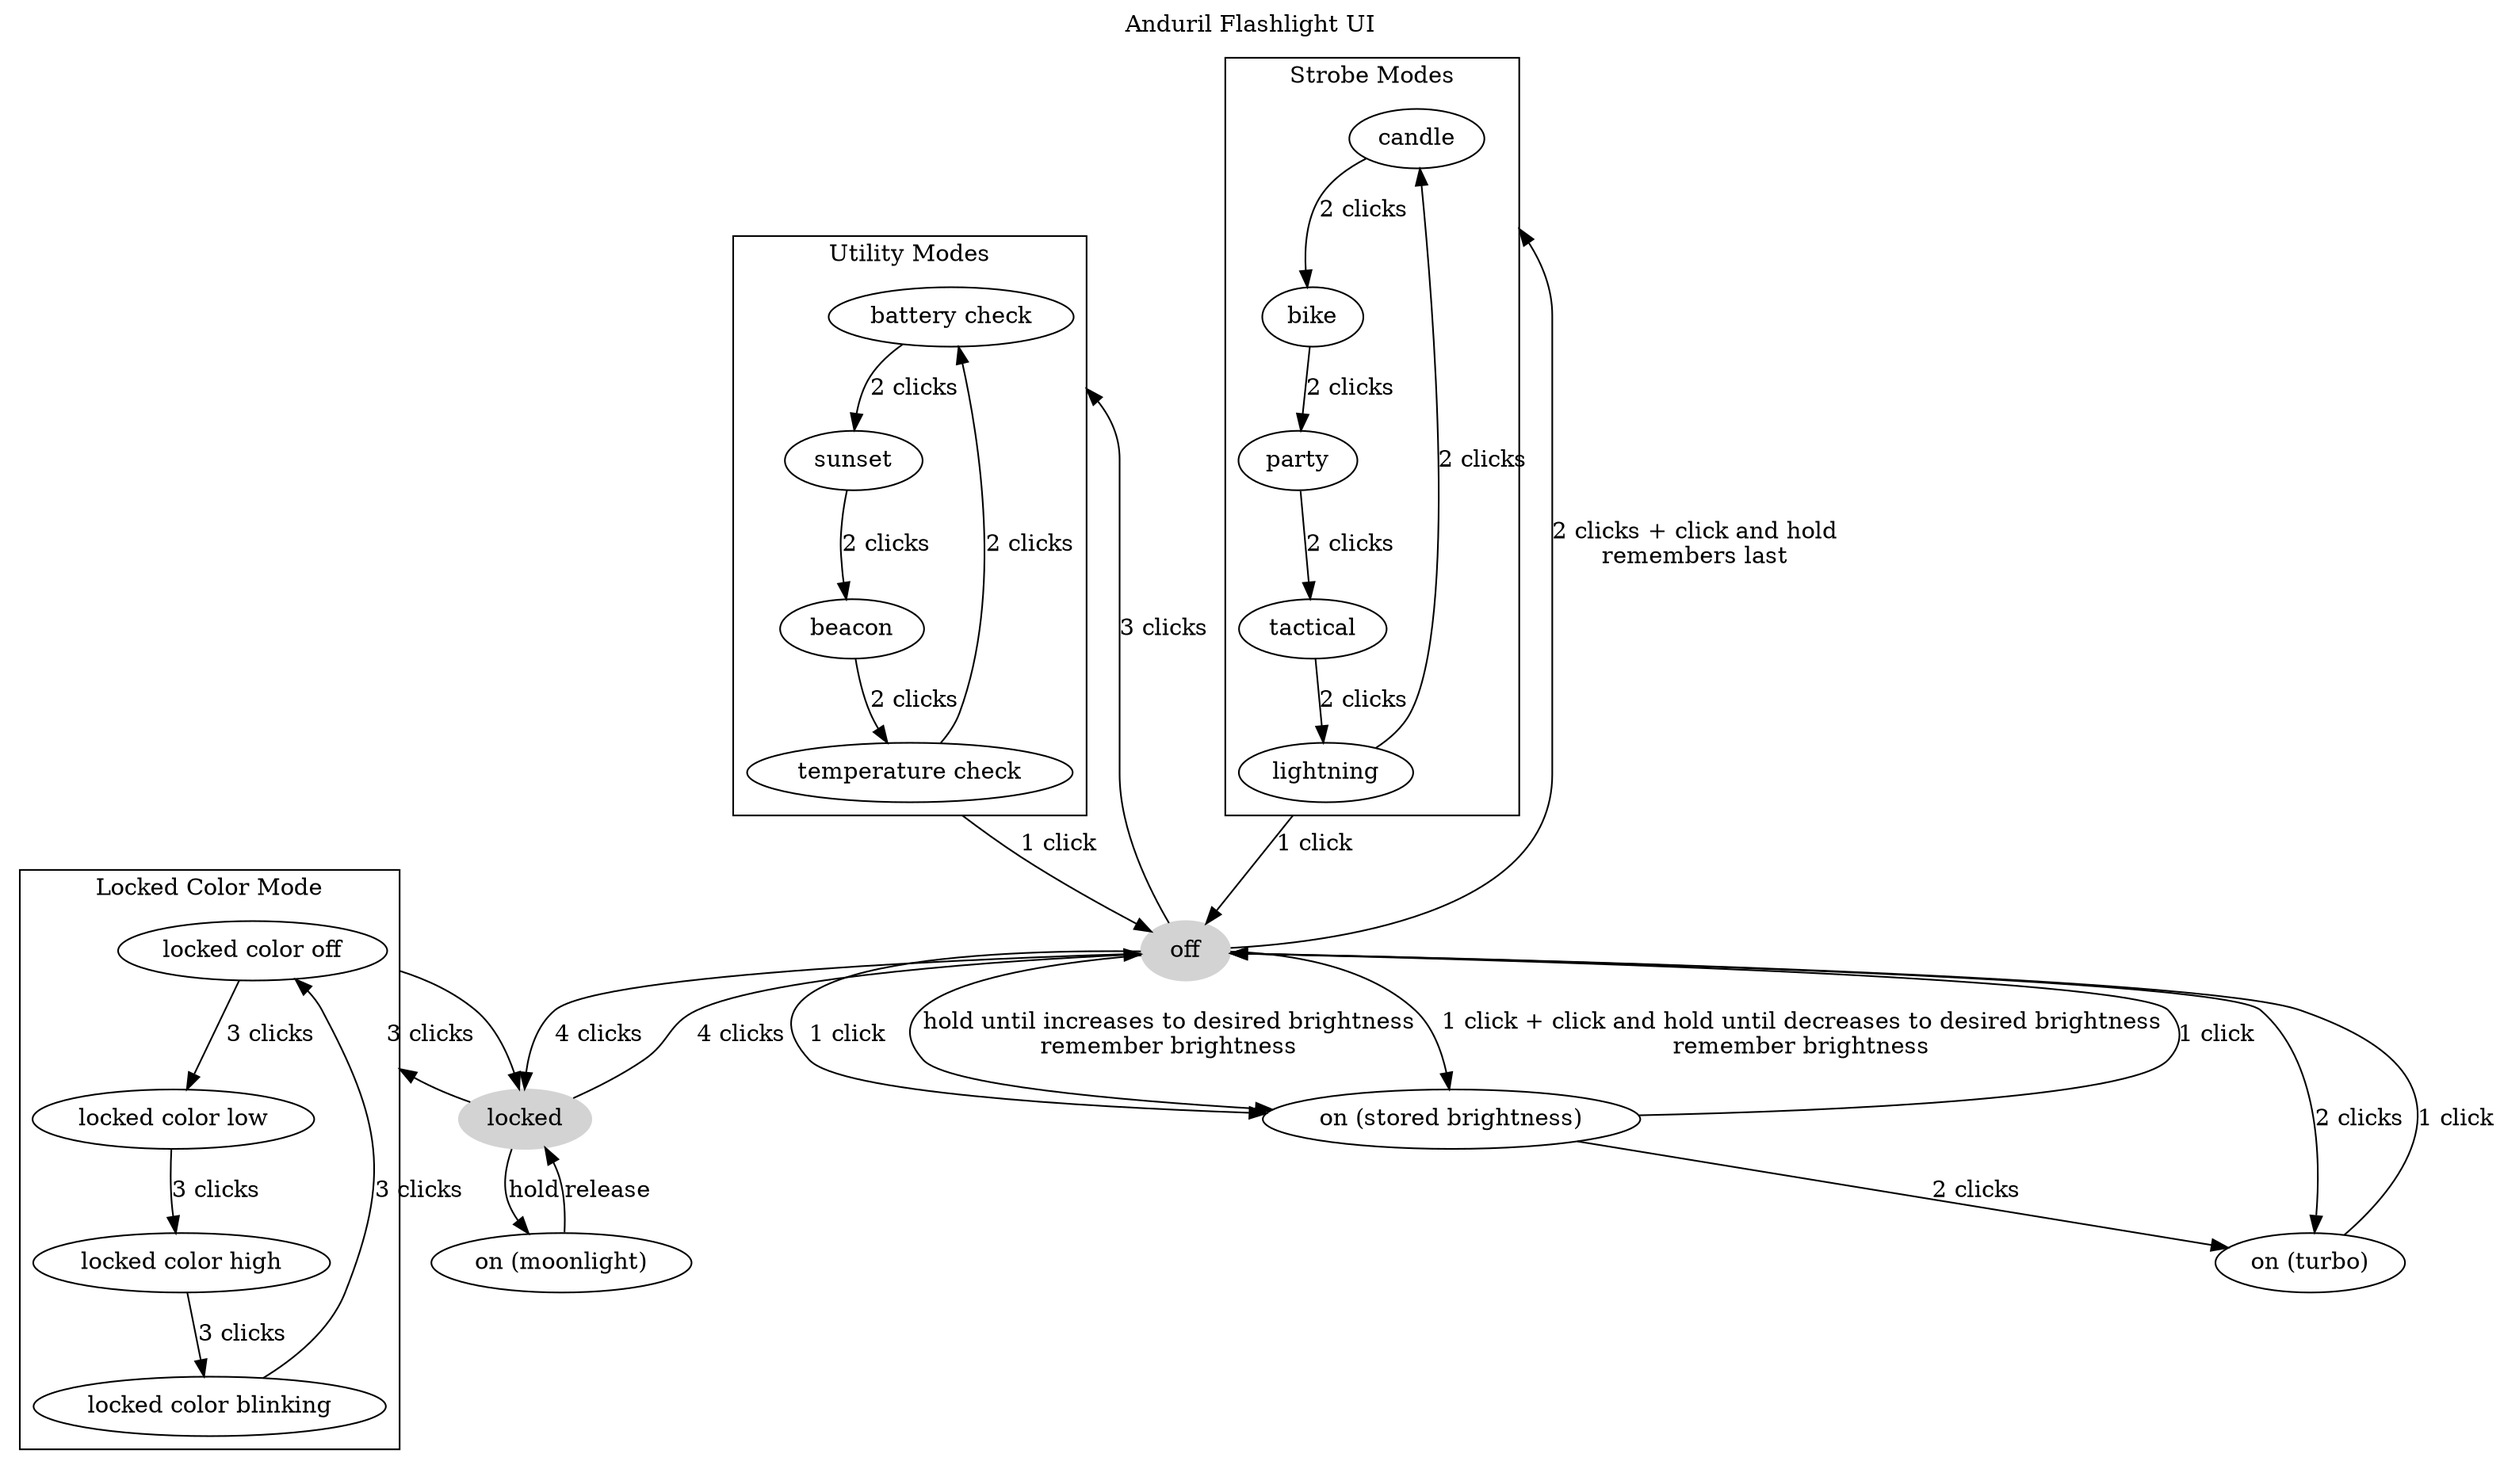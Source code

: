 digraph {
  compound=true

  off[style="filled",color="lightgrey"]
  off -> "on (stored brightness)"[label="1 click"];
  off -> "on (stored brightness)"[label="hold until increases to desired brightness\nremember brightness"];
  off -> "on (turbo)"[label="2 clicks"];
  off -> "on (stored brightness)"[label="1 click + click and hold until decreases to desired brightness\nremember brightness"];
  off -> locked[label="4 clicks"];

  label="Utility Modes"
  off -> "battery check"[label="3 clicks",lhead="cluster_utility"];
  "temperature check" -> off[label="1 click",ltail="cluster_utility"]
  subgraph cluster_utility {
    "battery check" -> "sunset"[label="2 clicks"]
    sunset -> beacon[label="2 clicks"]
    beacon -> "temperature check"[label="2 clicks"]
    "temperature check" -> "battery check"[label="2 clicks"]
  }

  label="Strobe Modes"
  off -> candle[label="2 clicks + click and hold\nremembers last",lhead="cluster_strobe"];
  lightning -> off[label="1 click",ltail="cluster_strobe"];
  subgraph cluster_strobe {
    candle -> bike[label="2 clicks"]
    bike -> party[label="2 clicks"]
    party -> tactical[label="2 clicks"]
    tactical -> lightning[label="2 clicks"]
    lightning -> "candle"[label="2 clicks"]
  }

  locked[style="filled",color="lightgrey"]
  locked -> off[label="4 clicks"];
  locked -> "on (moonlight)"[label="hold"];
  locked -> "locked color off"[label="3 clicks",lhead="cluster_locked_color_mode"];
  "locked color off" -> locked[ltail="cluster_locked_color_mode"];
  label="Locked Color Mode"
  subgraph cluster_locked_color_mode {
    "locked color off" -> "locked color low"[label="3 clicks"]
    "locked color low" -> "locked color high"[label="3 clicks"]
    "locked color high" -> "locked color blinking"[label="3 clicks"]
    "locked color blinking" -> "locked color off"[label="3 clicks"]
  }

  "on (moonlight)" -> "locked"[label="release"];
  "on (stored brightness)" -> off[label="1 click"];
  "on (stored brightness)" -> "on (turbo)"[label="2 clicks"];
  "on (turbo)" -> off[label="1 click"];

  label="Anduril Flashlight UI"
  labelloc=t
}
